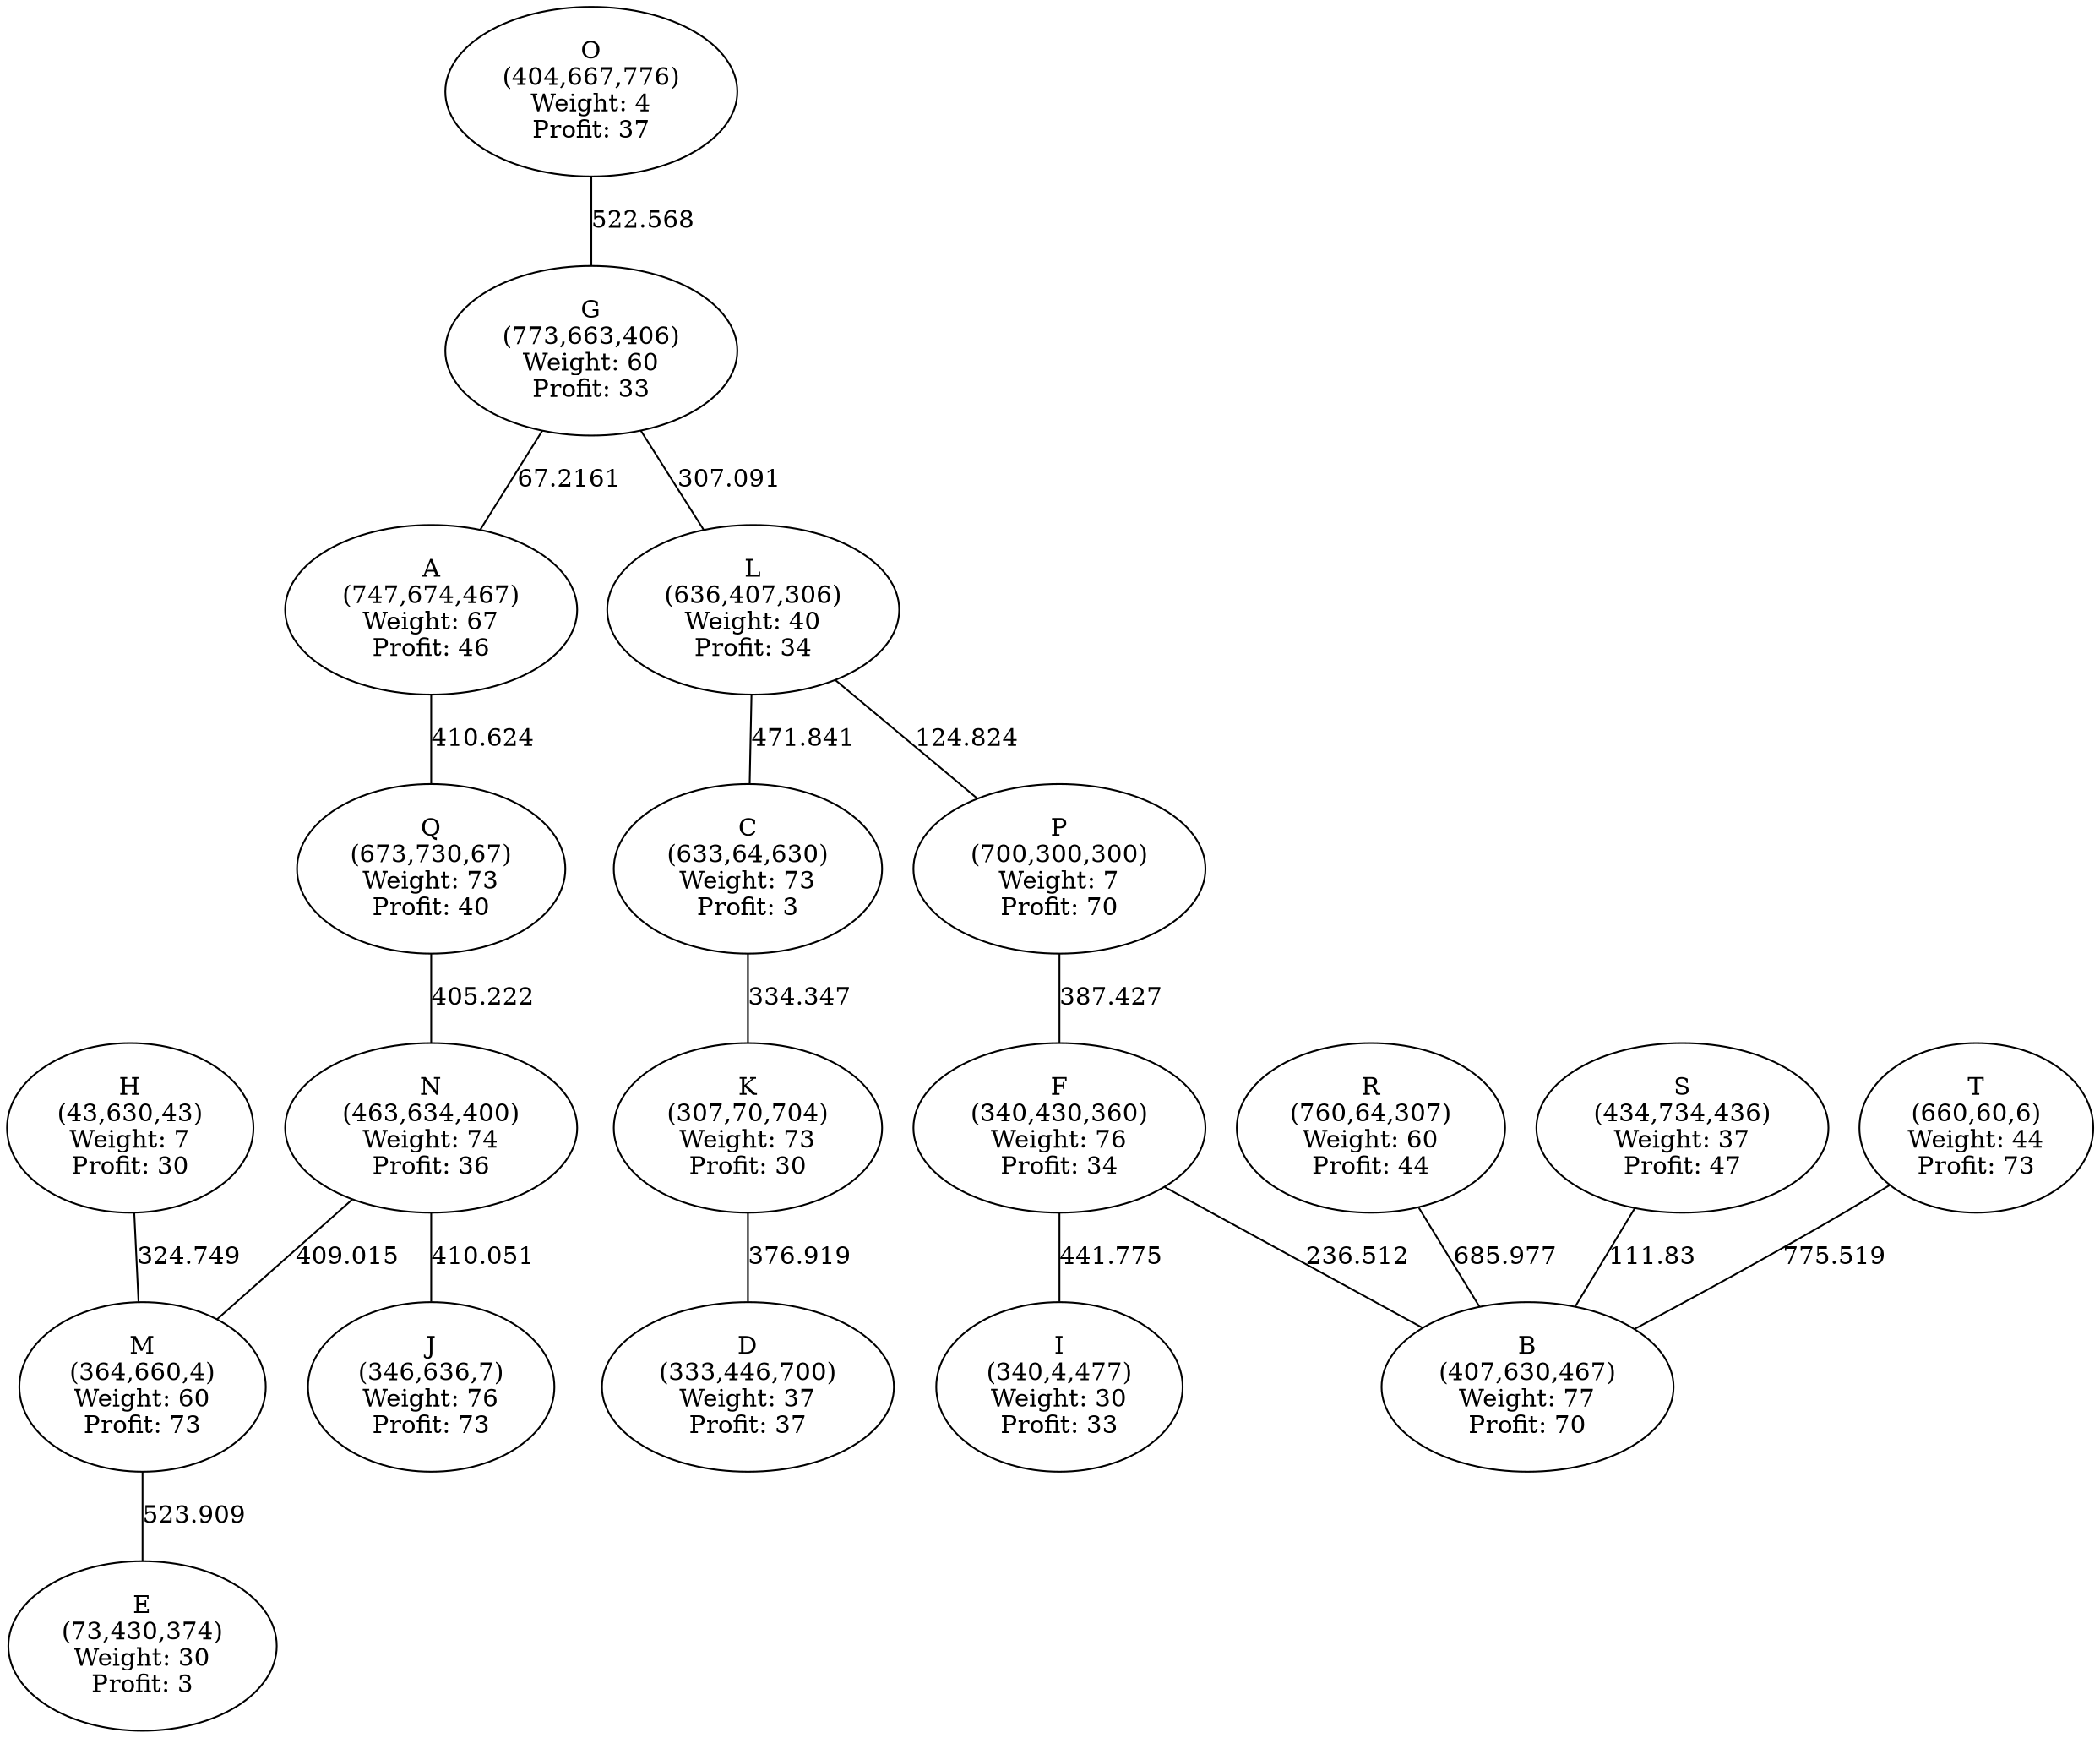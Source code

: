 graph G {

A [label="A\n(747,674,467)\nWeight: 67\nProfit: 46"];
  B [label="B\n(407,630,467)\nWeight: 77\nProfit: 70"];
  C [label="C\n(633,64,630)\nWeight: 73\nProfit: 3"];
  D [label="D\n(333,446,700)\nWeight: 37\nProfit: 37"];
  E [label="E\n(73,430,374)\nWeight: 30\nProfit: 3"];
  F [label="F\n(340,430,360)\nWeight: 76\nProfit: 34"];
  G [label="G\n(773,663,406)\nWeight: 60\nProfit: 33"];
  H [label="H\n(43,630,43)\nWeight: 7\nProfit: 30"];
  I [label="I\n(340,4,477)\nWeight: 30\nProfit: 33"];
  J [label="J\n(346,636,7)\nWeight: 76\nProfit: 73"];
  K [label="K\n(307,70,704)\nWeight: 73\nProfit: 30"];
  L [label="L\n(636,407,306)\nWeight: 40\nProfit: 34"];
  M [label="M\n(364,660,4)\nWeight: 60\nProfit: 73"];
  N [label="N\n(463,634,400)\nWeight: 74\nProfit: 36"];
  O [label="O\n(404,667,776)\nWeight: 4\nProfit: 37"];
  P [label="P\n(700,300,300)\nWeight: 7\nProfit: 70"];
  Q [label="Q\n(673,730,67)\nWeight: 73\nProfit: 40"];
  R [label="R\n(760,64,307)\nWeight: 60\nProfit: 44"];
  S [label="S\n(434,734,436)\nWeight: 37\nProfit: 47"];
  T [label="T\n(660,60,6)\nWeight: 44\nProfit: 73"];
      G -- A [label="67.2161"];
      S -- B[label="111.83"];
      L--P[label="124.824"];
      F--B[label="236.512"];
      G--L[label="307.091"];
      H--M[label="324.749"];
      C--K[label="334.347"];
      K--D[label="376.919"];
      P--F[label="387.427"];
      Q--N[label="405.222"];
      N--M[label="409.015"];
      N--J[label="410.051"];
      A--Q[label="410.624"];
      F--I[label="441.775"];
      L--C[label="471.841"];
      O--G[label="522.568"];
      M--E[label="523.909"];
      R--B[label="685.977"];
      T--B[label="775.519"];
  
}